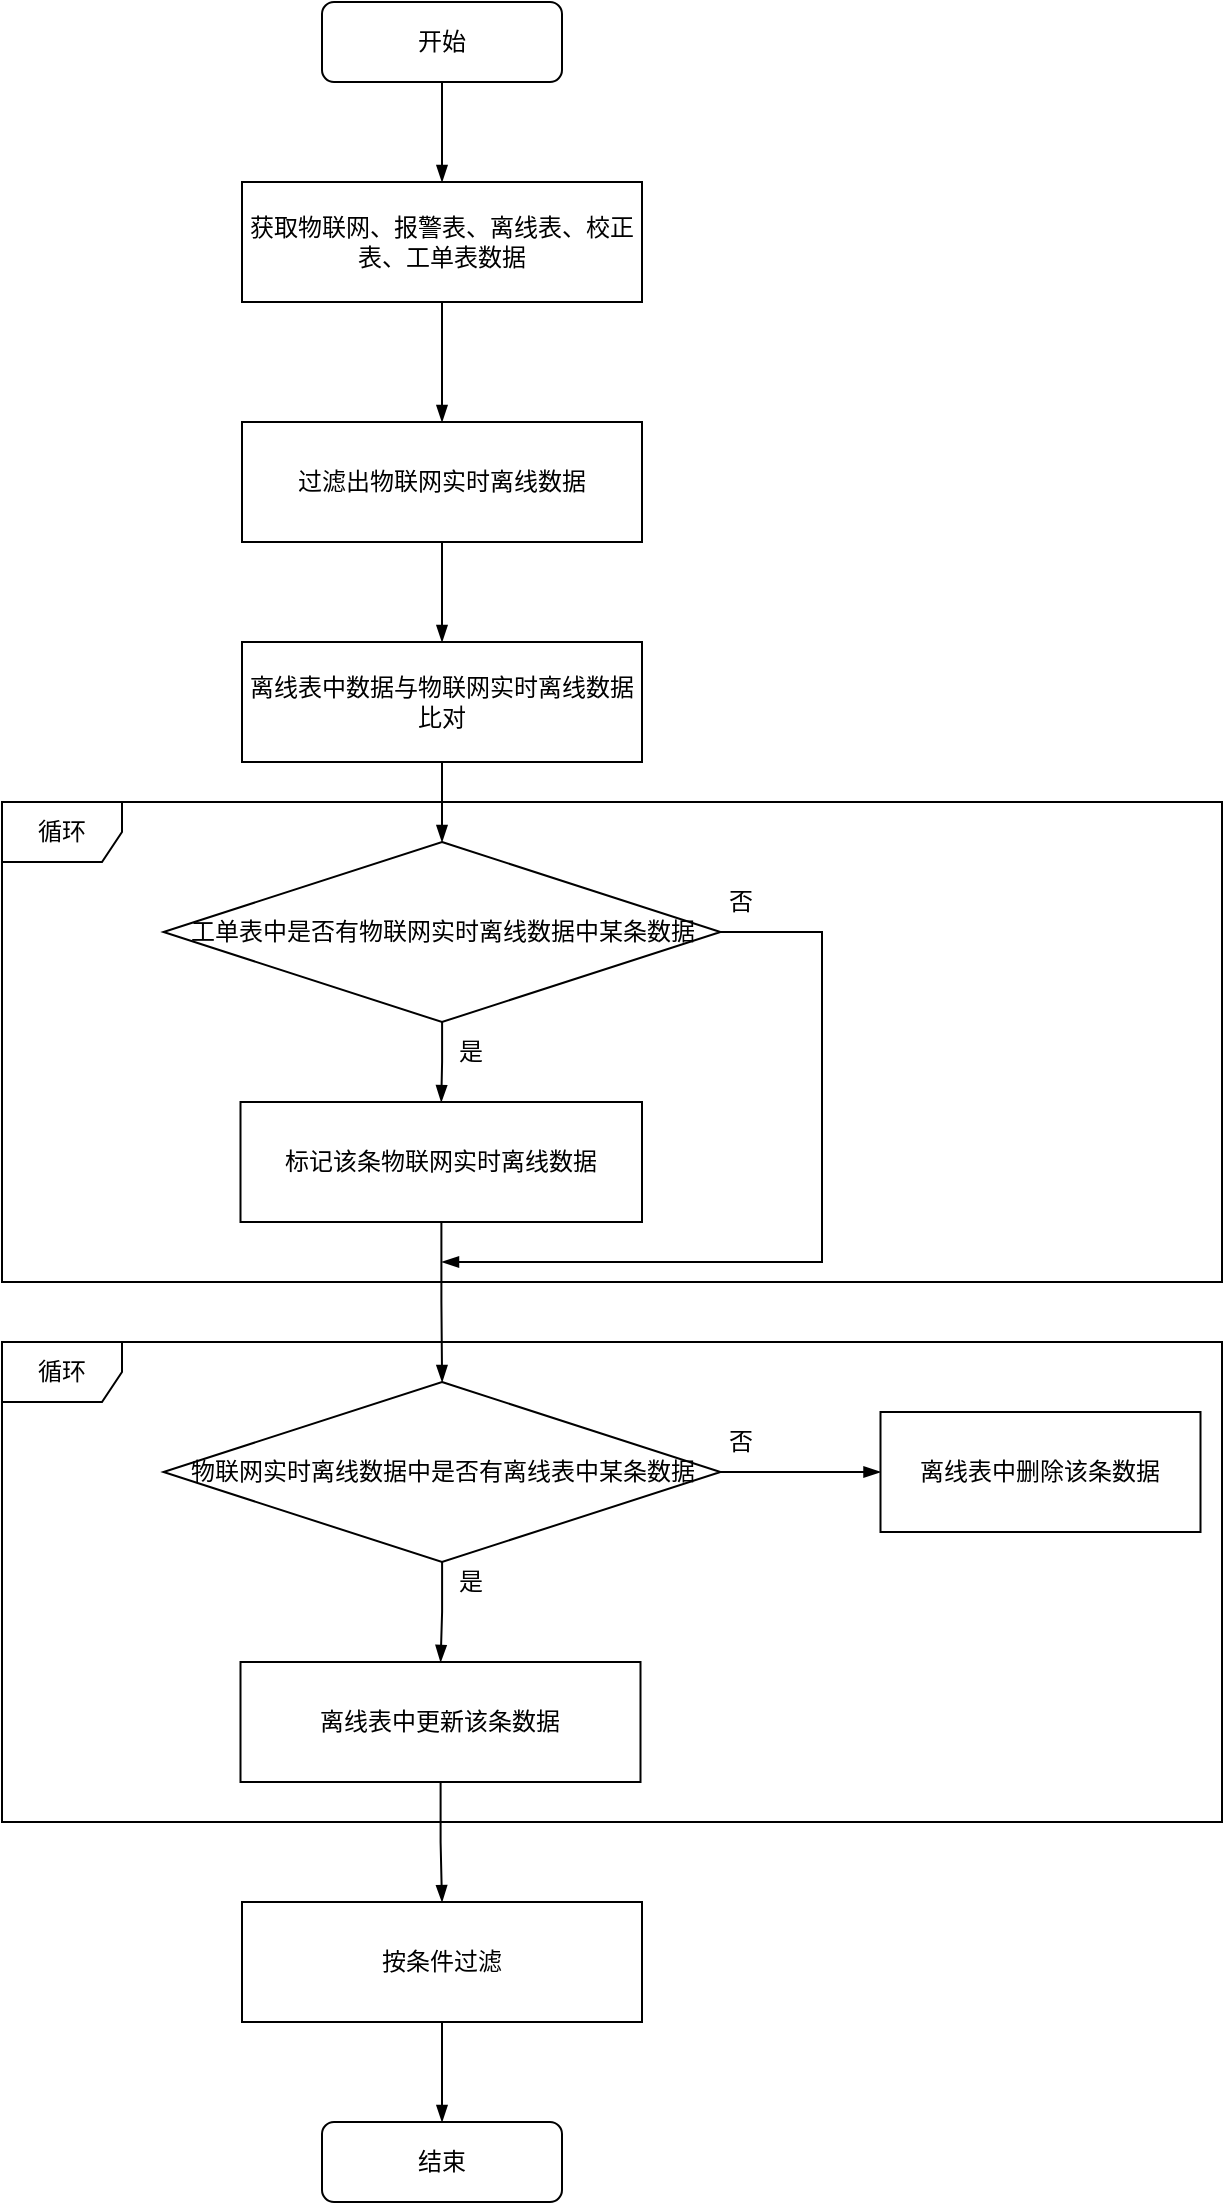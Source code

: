 <mxfile version="14.5.1" type="github">
  <diagram id="C5RBs43oDa-KdzZeNtuy" name="Page-1">
    <mxGraphModel dx="1422" dy="794" grid="1" gridSize="10" guides="1" tooltips="1" connect="1" arrows="1" fold="1" page="1" pageScale="1" pageWidth="827" pageHeight="1169" math="0" shadow="0">
      <root>
        <mxCell id="WIyWlLk6GJQsqaUBKTNV-0" />
        <mxCell id="WIyWlLk6GJQsqaUBKTNV-1" parent="WIyWlLk6GJQsqaUBKTNV-0" />
        <mxCell id="7LXVoBhubQ4y2hg5oTo8-12" style="edgeStyle=orthogonalEdgeStyle;rounded=0;orthogonalLoop=1;jettySize=auto;html=1;endArrow=blockThin;endFill=1;" edge="1" parent="WIyWlLk6GJQsqaUBKTNV-1" source="WIyWlLk6GJQsqaUBKTNV-3" target="7LXVoBhubQ4y2hg5oTo8-3">
          <mxGeometry relative="1" as="geometry" />
        </mxCell>
        <mxCell id="WIyWlLk6GJQsqaUBKTNV-3" value="开始" style="rounded=1;whiteSpace=wrap;html=1;fontSize=12;glass=0;strokeWidth=1;shadow=0;" parent="WIyWlLk6GJQsqaUBKTNV-1" vertex="1">
          <mxGeometry x="360" y="60" width="120" height="40" as="geometry" />
        </mxCell>
        <mxCell id="7LXVoBhubQ4y2hg5oTo8-13" style="edgeStyle=orthogonalEdgeStyle;rounded=0;orthogonalLoop=1;jettySize=auto;html=1;entryX=0.5;entryY=0;entryDx=0;entryDy=0;endArrow=blockThin;endFill=1;" edge="1" parent="WIyWlLk6GJQsqaUBKTNV-1" source="7LXVoBhubQ4y2hg5oTo8-3" target="7LXVoBhubQ4y2hg5oTo8-8">
          <mxGeometry relative="1" as="geometry" />
        </mxCell>
        <mxCell id="7LXVoBhubQ4y2hg5oTo8-3" value="获取物联网、报警表、离线表、校正表、工单表数据" style="rounded=0;whiteSpace=wrap;html=1;" vertex="1" parent="WIyWlLk6GJQsqaUBKTNV-1">
          <mxGeometry x="320" y="150" width="200" height="60" as="geometry" />
        </mxCell>
        <mxCell id="7LXVoBhubQ4y2hg5oTo8-21" style="edgeStyle=orthogonalEdgeStyle;rounded=0;orthogonalLoop=1;jettySize=auto;html=1;entryX=0.5;entryY=0;entryDx=0;entryDy=0;endArrow=blockThin;endFill=1;" edge="1" parent="WIyWlLk6GJQsqaUBKTNV-1" source="7LXVoBhubQ4y2hg5oTo8-4" target="7LXVoBhubQ4y2hg5oTo8-20">
          <mxGeometry relative="1" as="geometry" />
        </mxCell>
        <mxCell id="7LXVoBhubQ4y2hg5oTo8-4" value="离线表中数据与物联网实时离线数据比对" style="rounded=0;whiteSpace=wrap;html=1;" vertex="1" parent="WIyWlLk6GJQsqaUBKTNV-1">
          <mxGeometry x="320" y="380" width="200" height="60" as="geometry" />
        </mxCell>
        <mxCell id="7LXVoBhubQ4y2hg5oTo8-15" style="edgeStyle=orthogonalEdgeStyle;rounded=0;orthogonalLoop=1;jettySize=auto;html=1;endArrow=blockThin;endFill=1;" edge="1" parent="WIyWlLk6GJQsqaUBKTNV-1" source="7LXVoBhubQ4y2hg5oTo8-6" target="7LXVoBhubQ4y2hg5oTo8-14">
          <mxGeometry relative="1" as="geometry" />
        </mxCell>
        <mxCell id="7LXVoBhubQ4y2hg5oTo8-18" style="edgeStyle=orthogonalEdgeStyle;rounded=0;orthogonalLoop=1;jettySize=auto;html=1;endArrow=blockThin;endFill=1;" edge="1" parent="WIyWlLk6GJQsqaUBKTNV-1" source="7LXVoBhubQ4y2hg5oTo8-6" target="7LXVoBhubQ4y2hg5oTo8-17">
          <mxGeometry relative="1" as="geometry" />
        </mxCell>
        <mxCell id="7LXVoBhubQ4y2hg5oTo8-6" value="物联网实时离线数据中是否有离线表中某条数据" style="rhombus;whiteSpace=wrap;html=1;" vertex="1" parent="WIyWlLk6GJQsqaUBKTNV-1">
          <mxGeometry x="280.75" y="750" width="278.5" height="90" as="geometry" />
        </mxCell>
        <mxCell id="7LXVoBhubQ4y2hg5oTo8-10" style="edgeStyle=orthogonalEdgeStyle;rounded=0;orthogonalLoop=1;jettySize=auto;html=1;entryX=0.5;entryY=0;entryDx=0;entryDy=0;endArrow=blockThin;endFill=1;" edge="1" parent="WIyWlLk6GJQsqaUBKTNV-1" source="7LXVoBhubQ4y2hg5oTo8-8" target="7LXVoBhubQ4y2hg5oTo8-4">
          <mxGeometry relative="1" as="geometry" />
        </mxCell>
        <mxCell id="7LXVoBhubQ4y2hg5oTo8-8" value="过滤出物联网实时离线数据" style="rounded=0;whiteSpace=wrap;html=1;" vertex="1" parent="WIyWlLk6GJQsqaUBKTNV-1">
          <mxGeometry x="320" y="270" width="200" height="60" as="geometry" />
        </mxCell>
        <mxCell id="7LXVoBhubQ4y2hg5oTo8-31" style="edgeStyle=orthogonalEdgeStyle;rounded=0;orthogonalLoop=1;jettySize=auto;html=1;entryX=0.5;entryY=0;entryDx=0;entryDy=0;endArrow=blockThin;endFill=1;" edge="1" parent="WIyWlLk6GJQsqaUBKTNV-1" source="7LXVoBhubQ4y2hg5oTo8-14" target="7LXVoBhubQ4y2hg5oTo8-30">
          <mxGeometry relative="1" as="geometry" />
        </mxCell>
        <mxCell id="7LXVoBhubQ4y2hg5oTo8-14" value="离线表中更新该条数据" style="rounded=0;whiteSpace=wrap;html=1;" vertex="1" parent="WIyWlLk6GJQsqaUBKTNV-1">
          <mxGeometry x="319.25" y="890" width="200" height="60" as="geometry" />
        </mxCell>
        <mxCell id="7LXVoBhubQ4y2hg5oTo8-16" value="是" style="text;html=1;align=center;verticalAlign=middle;resizable=0;points=[];autosize=1;" vertex="1" parent="WIyWlLk6GJQsqaUBKTNV-1">
          <mxGeometry x="419.25" y="840" width="30" height="20" as="geometry" />
        </mxCell>
        <mxCell id="7LXVoBhubQ4y2hg5oTo8-17" value="离线表中删除该条数据" style="rounded=0;whiteSpace=wrap;html=1;" vertex="1" parent="WIyWlLk6GJQsqaUBKTNV-1">
          <mxGeometry x="639.25" y="765" width="160" height="60" as="geometry" />
        </mxCell>
        <mxCell id="7LXVoBhubQ4y2hg5oTo8-19" value="否" style="text;html=1;align=center;verticalAlign=middle;resizable=0;points=[];autosize=1;" vertex="1" parent="WIyWlLk6GJQsqaUBKTNV-1">
          <mxGeometry x="554.25" y="770" width="30" height="20" as="geometry" />
        </mxCell>
        <mxCell id="7LXVoBhubQ4y2hg5oTo8-25" style="edgeStyle=orthogonalEdgeStyle;rounded=0;orthogonalLoop=1;jettySize=auto;html=1;entryX=0.5;entryY=0;entryDx=0;entryDy=0;endArrow=blockThin;endFill=1;" edge="1" parent="WIyWlLk6GJQsqaUBKTNV-1" source="7LXVoBhubQ4y2hg5oTo8-20" target="7LXVoBhubQ4y2hg5oTo8-22">
          <mxGeometry relative="1" as="geometry" />
        </mxCell>
        <mxCell id="7LXVoBhubQ4y2hg5oTo8-28" style="edgeStyle=orthogonalEdgeStyle;rounded=0;orthogonalLoop=1;jettySize=auto;html=1;endArrow=blockThin;endFill=1;" edge="1" parent="WIyWlLk6GJQsqaUBKTNV-1" source="7LXVoBhubQ4y2hg5oTo8-20">
          <mxGeometry relative="1" as="geometry">
            <mxPoint x="420" y="690" as="targetPoint" />
            <Array as="points">
              <mxPoint x="610" y="525" />
              <mxPoint x="610" y="690" />
            </Array>
          </mxGeometry>
        </mxCell>
        <mxCell id="7LXVoBhubQ4y2hg5oTo8-20" value="工单表中是否有物联网实时离线数据中某条数据" style="rhombus;whiteSpace=wrap;html=1;" vertex="1" parent="WIyWlLk6GJQsqaUBKTNV-1">
          <mxGeometry x="280.75" y="480" width="278.5" height="90" as="geometry" />
        </mxCell>
        <mxCell id="7LXVoBhubQ4y2hg5oTo8-26" style="edgeStyle=orthogonalEdgeStyle;rounded=0;orthogonalLoop=1;jettySize=auto;html=1;endArrow=blockThin;endFill=1;" edge="1" parent="WIyWlLk6GJQsqaUBKTNV-1" source="7LXVoBhubQ4y2hg5oTo8-22" target="7LXVoBhubQ4y2hg5oTo8-6">
          <mxGeometry relative="1" as="geometry" />
        </mxCell>
        <mxCell id="7LXVoBhubQ4y2hg5oTo8-22" value="标记该条物联网实时离线数据" style="rounded=0;whiteSpace=wrap;html=1;" vertex="1" parent="WIyWlLk6GJQsqaUBKTNV-1">
          <mxGeometry x="319.25" y="610" width="200.75" height="60" as="geometry" />
        </mxCell>
        <mxCell id="7LXVoBhubQ4y2hg5oTo8-24" value="否" style="text;html=1;align=center;verticalAlign=middle;resizable=0;points=[];autosize=1;" vertex="1" parent="WIyWlLk6GJQsqaUBKTNV-1">
          <mxGeometry x="554.25" y="500" width="30" height="20" as="geometry" />
        </mxCell>
        <mxCell id="7LXVoBhubQ4y2hg5oTo8-27" value="是" style="text;html=1;align=center;verticalAlign=middle;resizable=0;points=[];autosize=1;" vertex="1" parent="WIyWlLk6GJQsqaUBKTNV-1">
          <mxGeometry x="419.25" y="575" width="30" height="20" as="geometry" />
        </mxCell>
        <mxCell id="7LXVoBhubQ4y2hg5oTo8-29" value="循环" style="shape=umlFrame;whiteSpace=wrap;html=1;" vertex="1" parent="WIyWlLk6GJQsqaUBKTNV-1">
          <mxGeometry x="200" y="460" width="610" height="240" as="geometry" />
        </mxCell>
        <mxCell id="7LXVoBhubQ4y2hg5oTo8-37" style="edgeStyle=orthogonalEdgeStyle;rounded=0;orthogonalLoop=1;jettySize=auto;html=1;entryX=0.5;entryY=0;entryDx=0;entryDy=0;endArrow=blockThin;endFill=1;" edge="1" parent="WIyWlLk6GJQsqaUBKTNV-1" source="7LXVoBhubQ4y2hg5oTo8-30" target="7LXVoBhubQ4y2hg5oTo8-36">
          <mxGeometry relative="1" as="geometry" />
        </mxCell>
        <mxCell id="7LXVoBhubQ4y2hg5oTo8-30" value="按条件过滤" style="rounded=0;whiteSpace=wrap;html=1;" vertex="1" parent="WIyWlLk6GJQsqaUBKTNV-1">
          <mxGeometry x="320" y="1010" width="200" height="60" as="geometry" />
        </mxCell>
        <mxCell id="7LXVoBhubQ4y2hg5oTo8-35" value="循环" style="shape=umlFrame;whiteSpace=wrap;html=1;" vertex="1" parent="WIyWlLk6GJQsqaUBKTNV-1">
          <mxGeometry x="200" y="730" width="610" height="240" as="geometry" />
        </mxCell>
        <mxCell id="7LXVoBhubQ4y2hg5oTo8-36" value="结束" style="rounded=1;whiteSpace=wrap;html=1;fontSize=12;glass=0;strokeWidth=1;shadow=0;" vertex="1" parent="WIyWlLk6GJQsqaUBKTNV-1">
          <mxGeometry x="360" y="1120" width="120" height="40" as="geometry" />
        </mxCell>
      </root>
    </mxGraphModel>
  </diagram>
</mxfile>
